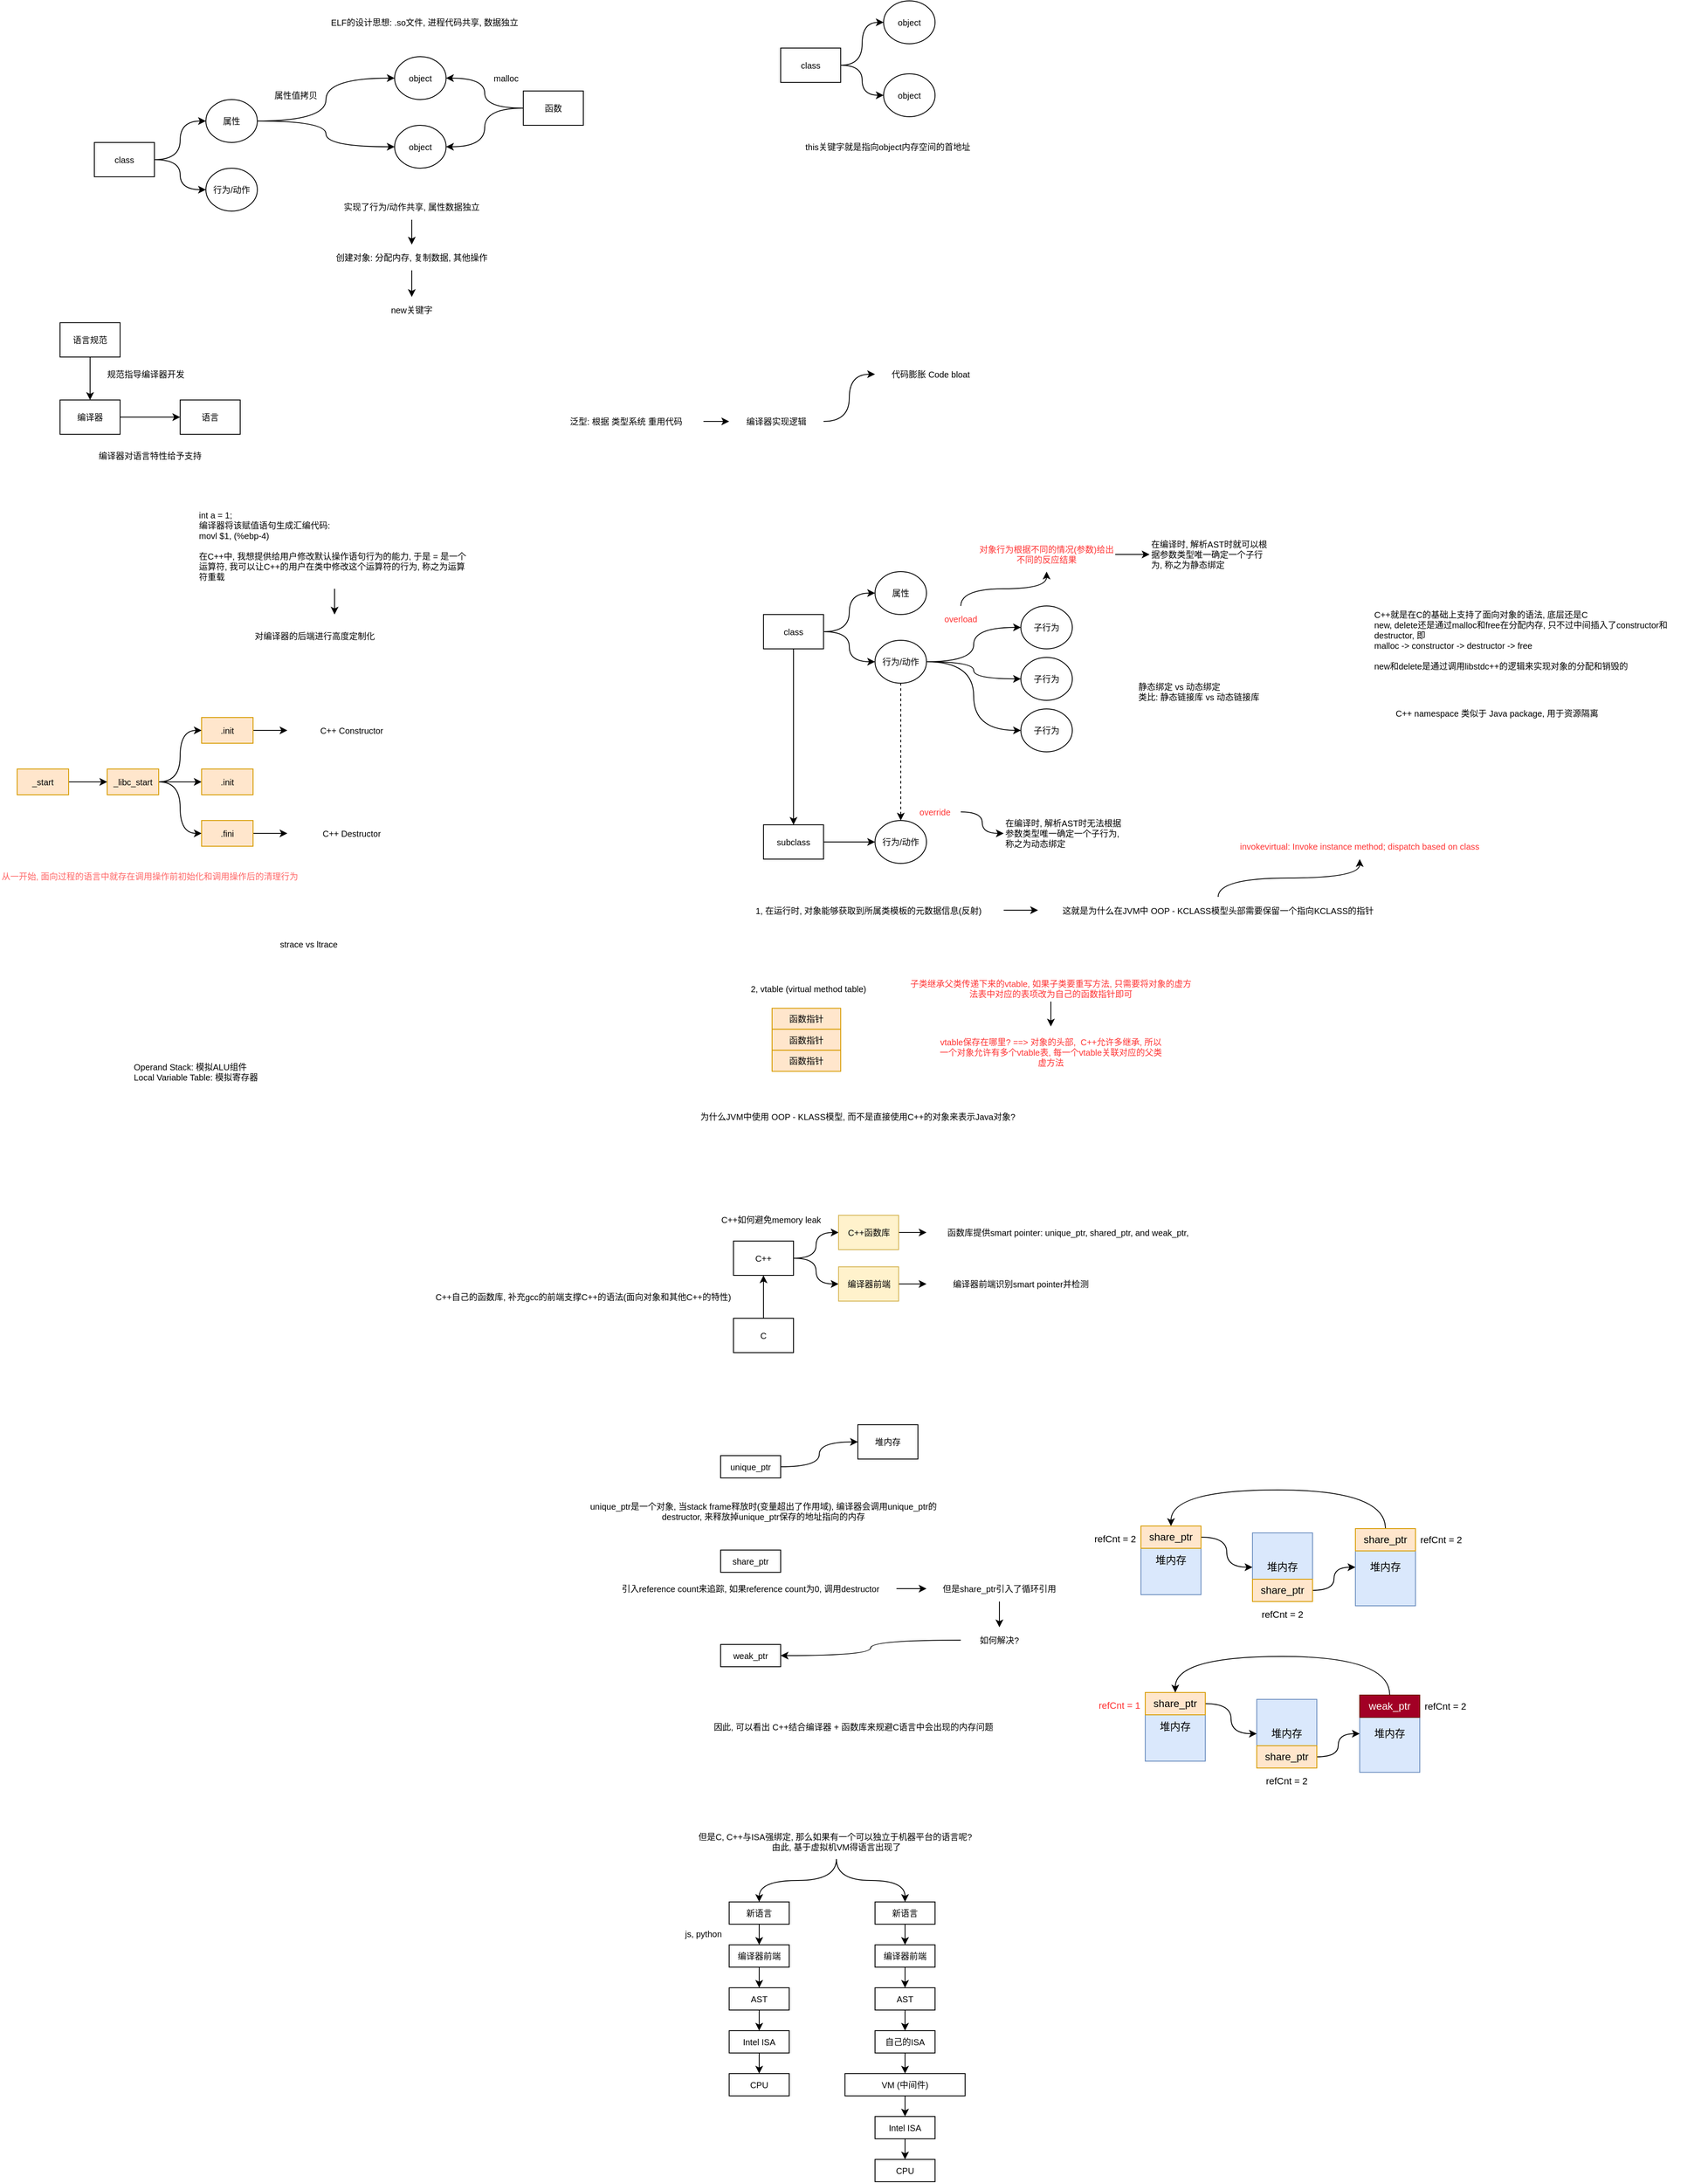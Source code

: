 <mxfile version="21.2.4" type="github">
  <diagram name="Page-1" id="NAcgiFPuU_y72zkfZwbJ">
    <mxGraphModel dx="588" dy="338" grid="1" gridSize="10" guides="1" tooltips="1" connect="1" arrows="1" fold="1" page="1" pageScale="1" pageWidth="827" pageHeight="1169" math="0" shadow="0">
      <root>
        <mxCell id="0" />
        <mxCell id="1" parent="0" />
        <mxCell id="AaBTW7L8jWlvHFCmX_wq-66" value="堆内存" style="rounded=0;whiteSpace=wrap;html=1;fillColor=#dae8fc;strokeColor=#6c8ebf;" parent="1" vertex="1">
          <mxGeometry x="1340" y="1832" width="70" height="80" as="geometry" />
        </mxCell>
        <mxCell id="ZuVuZugnc80HLuIrkQNn-12" style="edgeStyle=orthogonalEdgeStyle;rounded=0;orthogonalLoop=1;jettySize=auto;html=1;entryX=0;entryY=0.5;entryDx=0;entryDy=0;curved=1;fontSize=10;" parent="1" source="ZuVuZugnc80HLuIrkQNn-2" target="ZuVuZugnc80HLuIrkQNn-8" edge="1">
          <mxGeometry relative="1" as="geometry" />
        </mxCell>
        <mxCell id="ZuVuZugnc80HLuIrkQNn-24" style="edgeStyle=orthogonalEdgeStyle;rounded=0;orthogonalLoop=1;jettySize=auto;html=1;entryX=0;entryY=0.5;entryDx=0;entryDy=0;curved=1;fontSize=10;" parent="1" source="ZuVuZugnc80HLuIrkQNn-2" target="ZuVuZugnc80HLuIrkQNn-7" edge="1">
          <mxGeometry relative="1" as="geometry" />
        </mxCell>
        <mxCell id="ZuVuZugnc80HLuIrkQNn-2" value="属性" style="ellipse;whiteSpace=wrap;html=1;fontSize=10;" parent="1" vertex="1">
          <mxGeometry x="250" y="170" width="60" height="50" as="geometry" />
        </mxCell>
        <mxCell id="ZuVuZugnc80HLuIrkQNn-3" value="行为/动作" style="ellipse;whiteSpace=wrap;html=1;fontSize=10;" parent="1" vertex="1">
          <mxGeometry x="250" y="250" width="60" height="50" as="geometry" />
        </mxCell>
        <mxCell id="ZuVuZugnc80HLuIrkQNn-5" style="edgeStyle=orthogonalEdgeStyle;rounded=0;orthogonalLoop=1;jettySize=auto;html=1;curved=1;fontSize=10;" parent="1" source="ZuVuZugnc80HLuIrkQNn-4" target="ZuVuZugnc80HLuIrkQNn-2" edge="1">
          <mxGeometry relative="1" as="geometry" />
        </mxCell>
        <mxCell id="ZuVuZugnc80HLuIrkQNn-6" style="edgeStyle=orthogonalEdgeStyle;rounded=0;orthogonalLoop=1;jettySize=auto;html=1;entryX=0;entryY=0.5;entryDx=0;entryDy=0;curved=1;fontSize=10;" parent="1" source="ZuVuZugnc80HLuIrkQNn-4" target="ZuVuZugnc80HLuIrkQNn-3" edge="1">
          <mxGeometry relative="1" as="geometry" />
        </mxCell>
        <mxCell id="ZuVuZugnc80HLuIrkQNn-4" value="class" style="rounded=0;whiteSpace=wrap;html=1;fontSize=10;" parent="1" vertex="1">
          <mxGeometry x="120" y="220" width="70" height="40" as="geometry" />
        </mxCell>
        <mxCell id="ZuVuZugnc80HLuIrkQNn-7" value="object" style="ellipse;whiteSpace=wrap;html=1;fontSize=10;" parent="1" vertex="1">
          <mxGeometry x="470" y="120" width="60" height="50" as="geometry" />
        </mxCell>
        <mxCell id="ZuVuZugnc80HLuIrkQNn-8" value="object" style="ellipse;whiteSpace=wrap;html=1;fontSize=10;" parent="1" vertex="1">
          <mxGeometry x="470" y="200" width="60" height="50" as="geometry" />
        </mxCell>
        <mxCell id="ZuVuZugnc80HLuIrkQNn-18" value="" style="edgeStyle=orthogonalEdgeStyle;rounded=0;orthogonalLoop=1;jettySize=auto;html=1;curved=1;fontSize=10;" parent="1" source="ZuVuZugnc80HLuIrkQNn-15" target="ZuVuZugnc80HLuIrkQNn-7" edge="1">
          <mxGeometry relative="1" as="geometry" />
        </mxCell>
        <mxCell id="ZuVuZugnc80HLuIrkQNn-19" style="edgeStyle=orthogonalEdgeStyle;rounded=0;orthogonalLoop=1;jettySize=auto;html=1;entryX=1;entryY=0.5;entryDx=0;entryDy=0;curved=1;fontSize=10;" parent="1" source="ZuVuZugnc80HLuIrkQNn-15" target="ZuVuZugnc80HLuIrkQNn-8" edge="1">
          <mxGeometry relative="1" as="geometry" />
        </mxCell>
        <mxCell id="ZuVuZugnc80HLuIrkQNn-15" value="函数" style="rounded=0;whiteSpace=wrap;html=1;fontSize=10;" parent="1" vertex="1">
          <mxGeometry x="620" y="160" width="70" height="40" as="geometry" />
        </mxCell>
        <mxCell id="ZuVuZugnc80HLuIrkQNn-17" value="malloc" style="text;html=1;strokeColor=none;fillColor=none;align=center;verticalAlign=middle;whiteSpace=wrap;rounded=0;fontSize=10;" parent="1" vertex="1">
          <mxGeometry x="570" y="130" width="60" height="30" as="geometry" />
        </mxCell>
        <mxCell id="ZuVuZugnc80HLuIrkQNn-20" value="属性值拷贝" style="text;html=1;strokeColor=none;fillColor=none;align=center;verticalAlign=middle;whiteSpace=wrap;rounded=0;fontSize=10;" parent="1" vertex="1">
          <mxGeometry x="310" y="150" width="90" height="30" as="geometry" />
        </mxCell>
        <mxCell id="ZuVuZugnc80HLuIrkQNn-27" value="" style="edgeStyle=orthogonalEdgeStyle;curved=1;rounded=0;orthogonalLoop=1;jettySize=auto;html=1;fontSize=10;" parent="1" source="ZuVuZugnc80HLuIrkQNn-25" target="ZuVuZugnc80HLuIrkQNn-26" edge="1">
          <mxGeometry relative="1" as="geometry" />
        </mxCell>
        <mxCell id="ZuVuZugnc80HLuIrkQNn-25" value="实现了行为/动作共享, 属性数据独立" style="text;html=1;strokeColor=none;fillColor=none;align=center;verticalAlign=middle;whiteSpace=wrap;rounded=0;fontSize=10;" parent="1" vertex="1">
          <mxGeometry x="380" y="280" width="220" height="30" as="geometry" />
        </mxCell>
        <mxCell id="ZuVuZugnc80HLuIrkQNn-29" value="" style="edgeStyle=orthogonalEdgeStyle;curved=1;rounded=0;orthogonalLoop=1;jettySize=auto;html=1;fontSize=10;" parent="1" source="ZuVuZugnc80HLuIrkQNn-26" target="ZuVuZugnc80HLuIrkQNn-28" edge="1">
          <mxGeometry relative="1" as="geometry" />
        </mxCell>
        <mxCell id="ZuVuZugnc80HLuIrkQNn-26" value="创建对象: 分配内存, 复制数据, 其他操作" style="text;html=1;strokeColor=none;fillColor=none;align=center;verticalAlign=middle;whiteSpace=wrap;rounded=0;fontSize=10;" parent="1" vertex="1">
          <mxGeometry x="380" y="339" width="220" height="30" as="geometry" />
        </mxCell>
        <mxCell id="ZuVuZugnc80HLuIrkQNn-28" value="new关键字" style="text;html=1;strokeColor=none;fillColor=none;align=center;verticalAlign=middle;whiteSpace=wrap;rounded=0;fontSize=10;" parent="1" vertex="1">
          <mxGeometry x="380" y="400" width="220" height="30" as="geometry" />
        </mxCell>
        <mxCell id="ZuVuZugnc80HLuIrkQNn-30" value="ELF的设计思想: .so文件, 进程代码共享, 数据独立" style="text;html=1;strokeColor=none;fillColor=none;align=center;verticalAlign=middle;whiteSpace=wrap;rounded=0;fontSize=10;" parent="1" vertex="1">
          <mxGeometry x="370" y="60" width="270" height="40" as="geometry" />
        </mxCell>
        <mxCell id="ZuVuZugnc80HLuIrkQNn-33" style="edgeStyle=orthogonalEdgeStyle;curved=1;rounded=0;orthogonalLoop=1;jettySize=auto;html=1;entryX=0;entryY=0.5;entryDx=0;entryDy=0;fontSize=10;" parent="1" source="ZuVuZugnc80HLuIrkQNn-31" target="ZuVuZugnc80HLuIrkQNn-32" edge="1">
          <mxGeometry relative="1" as="geometry" />
        </mxCell>
        <mxCell id="ZuVuZugnc80HLuIrkQNn-31" value="编译器" style="rounded=0;whiteSpace=wrap;html=1;fontSize=10;" parent="1" vertex="1">
          <mxGeometry x="80" y="520" width="70" height="40" as="geometry" />
        </mxCell>
        <mxCell id="ZuVuZugnc80HLuIrkQNn-32" value="语言" style="rounded=0;whiteSpace=wrap;html=1;fontSize=10;" parent="1" vertex="1">
          <mxGeometry x="220" y="520" width="70" height="40" as="geometry" />
        </mxCell>
        <mxCell id="ZuVuZugnc80HLuIrkQNn-34" value="规范指导编译器开发" style="text;html=1;strokeColor=none;fillColor=none;align=center;verticalAlign=middle;whiteSpace=wrap;rounded=0;fontSize=10;" parent="1" vertex="1">
          <mxGeometry x="110" y="470" width="140" height="40" as="geometry" />
        </mxCell>
        <mxCell id="ZuVuZugnc80HLuIrkQNn-39" style="edgeStyle=orthogonalEdgeStyle;curved=1;rounded=0;orthogonalLoop=1;jettySize=auto;html=1;entryX=0.5;entryY=0;entryDx=0;entryDy=0;fontSize=10;" parent="1" source="ZuVuZugnc80HLuIrkQNn-35" target="ZuVuZugnc80HLuIrkQNn-31" edge="1">
          <mxGeometry relative="1" as="geometry" />
        </mxCell>
        <mxCell id="ZuVuZugnc80HLuIrkQNn-35" value="语言规范" style="rounded=0;whiteSpace=wrap;html=1;fontSize=10;" parent="1" vertex="1">
          <mxGeometry x="80" y="430" width="70" height="40" as="geometry" />
        </mxCell>
        <mxCell id="ZuVuZugnc80HLuIrkQNn-41" value="编译器对语言特性给予支持" style="text;html=1;strokeColor=none;fillColor=none;align=center;verticalAlign=middle;whiteSpace=wrap;rounded=0;fontSize=10;" parent="1" vertex="1">
          <mxGeometry x="110" y="565" width="150" height="40" as="geometry" />
        </mxCell>
        <mxCell id="0XPSr2HVNZB46iI9HG13-8" value="" style="edgeStyle=orthogonalEdgeStyle;rounded=0;orthogonalLoop=1;jettySize=auto;html=1;fontSize=10;" parent="1" source="bRJoNwYBJULNIH3R_m5Y-1" target="0XPSr2HVNZB46iI9HG13-6" edge="1">
          <mxGeometry relative="1" as="geometry" />
        </mxCell>
        <mxCell id="bRJoNwYBJULNIH3R_m5Y-1" value="泛型: 根据 类型系统 重用代码" style="text;html=1;strokeColor=none;fillColor=none;align=center;verticalAlign=middle;whiteSpace=wrap;rounded=0;fontSize=10;" parent="1" vertex="1">
          <mxGeometry x="650" y="525" width="180" height="40" as="geometry" />
        </mxCell>
        <mxCell id="cLtxKZ1UayHkJXv-ha-v-3" style="edgeStyle=orthogonalEdgeStyle;rounded=0;orthogonalLoop=1;jettySize=auto;html=1;curved=1;fontSize=10;" parent="1" source="cLtxKZ1UayHkJXv-ha-v-1" target="cLtxKZ1UayHkJXv-ha-v-2" edge="1">
          <mxGeometry relative="1" as="geometry" />
        </mxCell>
        <mxCell id="cLtxKZ1UayHkJXv-ha-v-1" value="int a = 1;&lt;br style=&quot;font-size: 10px;&quot;&gt;编译器将该赋值语句生成汇编代码:&amp;nbsp;&lt;br style=&quot;font-size: 10px;&quot;&gt;movl $1, (%ebp-4)&lt;br style=&quot;font-size: 10px;&quot;&gt;&lt;br style=&quot;font-size: 10px;&quot;&gt;在C++中, 我想提供给用户修改默认操作语句行为的能力, 于是 = 是一个运算符, 我可以让C++的用户在类中修改这个运算符的行为, 称之为运算符重载" style="text;html=1;strokeColor=none;fillColor=none;align=left;verticalAlign=middle;whiteSpace=wrap;rounded=0;fontSize=10;" parent="1" vertex="1">
          <mxGeometry x="240" y="640" width="320" height="100" as="geometry" />
        </mxCell>
        <mxCell id="cLtxKZ1UayHkJXv-ha-v-2" value="对编译器的后端进行高度定制化" style="text;html=1;strokeColor=none;fillColor=none;align=left;verticalAlign=middle;whiteSpace=wrap;rounded=0;fontSize=10;" parent="1" vertex="1">
          <mxGeometry x="305" y="770" width="190" height="50" as="geometry" />
        </mxCell>
        <mxCell id="cLtxKZ1UayHkJXv-ha-v-7" style="edgeStyle=orthogonalEdgeStyle;rounded=0;orthogonalLoop=1;jettySize=auto;html=1;entryX=0;entryY=0.5;entryDx=0;entryDy=0;curved=1;fontSize=10;" parent="1" source="cLtxKZ1UayHkJXv-ha-v-4" target="cLtxKZ1UayHkJXv-ha-v-5" edge="1">
          <mxGeometry relative="1" as="geometry" />
        </mxCell>
        <mxCell id="cLtxKZ1UayHkJXv-ha-v-8" style="edgeStyle=orthogonalEdgeStyle;rounded=0;orthogonalLoop=1;jettySize=auto;html=1;entryX=0;entryY=0.5;entryDx=0;entryDy=0;curved=1;fontSize=10;" parent="1" source="cLtxKZ1UayHkJXv-ha-v-4" target="cLtxKZ1UayHkJXv-ha-v-6" edge="1">
          <mxGeometry relative="1" as="geometry" />
        </mxCell>
        <mxCell id="cLtxKZ1UayHkJXv-ha-v-4" value="class" style="rounded=0;whiteSpace=wrap;html=1;fontSize=10;" parent="1" vertex="1">
          <mxGeometry x="920" y="110" width="70" height="40" as="geometry" />
        </mxCell>
        <mxCell id="cLtxKZ1UayHkJXv-ha-v-5" value="object" style="ellipse;whiteSpace=wrap;html=1;fontSize=10;" parent="1" vertex="1">
          <mxGeometry x="1040" y="55" width="60" height="50" as="geometry" />
        </mxCell>
        <mxCell id="cLtxKZ1UayHkJXv-ha-v-6" value="object" style="ellipse;whiteSpace=wrap;html=1;fontSize=10;" parent="1" vertex="1">
          <mxGeometry x="1040" y="140" width="60" height="50" as="geometry" />
        </mxCell>
        <mxCell id="cLtxKZ1UayHkJXv-ha-v-10" value="this关键字就是指向object内存空间的首地址" style="text;html=1;strokeColor=none;fillColor=none;align=center;verticalAlign=middle;whiteSpace=wrap;rounded=0;fontSize=10;" parent="1" vertex="1">
          <mxGeometry x="920" y="210" width="250" height="30" as="geometry" />
        </mxCell>
        <mxCell id="cLtxKZ1UayHkJXv-ha-v-17" value="" style="edgeStyle=orthogonalEdgeStyle;rounded=0;orthogonalLoop=1;jettySize=auto;html=1;fontSize=10;" parent="1" source="cLtxKZ1UayHkJXv-ha-v-11" target="cLtxKZ1UayHkJXv-ha-v-12" edge="1">
          <mxGeometry relative="1" as="geometry" />
        </mxCell>
        <mxCell id="cLtxKZ1UayHkJXv-ha-v-11" value="_start" style="rounded=0;whiteSpace=wrap;html=1;fillColor=#ffe6cc;strokeColor=#d79b00;fontSize=10;" parent="1" vertex="1">
          <mxGeometry x="30" y="950" width="60" height="30" as="geometry" />
        </mxCell>
        <mxCell id="cLtxKZ1UayHkJXv-ha-v-18" style="edgeStyle=orthogonalEdgeStyle;rounded=0;orthogonalLoop=1;jettySize=auto;html=1;entryX=0;entryY=0.5;entryDx=0;entryDy=0;curved=1;fontSize=10;" parent="1" source="cLtxKZ1UayHkJXv-ha-v-12" target="cLtxKZ1UayHkJXv-ha-v-13" edge="1">
          <mxGeometry relative="1" as="geometry" />
        </mxCell>
        <mxCell id="cLtxKZ1UayHkJXv-ha-v-19" value="" style="edgeStyle=orthogonalEdgeStyle;rounded=0;orthogonalLoop=1;jettySize=auto;html=1;curved=1;fontSize=10;" parent="1" source="cLtxKZ1UayHkJXv-ha-v-12" target="cLtxKZ1UayHkJXv-ha-v-14" edge="1">
          <mxGeometry relative="1" as="geometry" />
        </mxCell>
        <mxCell id="cLtxKZ1UayHkJXv-ha-v-20" style="edgeStyle=orthogonalEdgeStyle;rounded=0;orthogonalLoop=1;jettySize=auto;html=1;entryX=0;entryY=0.5;entryDx=0;entryDy=0;curved=1;fontSize=10;" parent="1" source="cLtxKZ1UayHkJXv-ha-v-12" target="cLtxKZ1UayHkJXv-ha-v-16" edge="1">
          <mxGeometry relative="1" as="geometry" />
        </mxCell>
        <mxCell id="cLtxKZ1UayHkJXv-ha-v-12" value="_libc_start" style="rounded=0;whiteSpace=wrap;html=1;fillColor=#ffe6cc;strokeColor=#d79b00;fontSize=10;" parent="1" vertex="1">
          <mxGeometry x="135" y="950" width="60" height="30" as="geometry" />
        </mxCell>
        <mxCell id="cLtxKZ1UayHkJXv-ha-v-25" value="" style="edgeStyle=orthogonalEdgeStyle;rounded=0;orthogonalLoop=1;jettySize=auto;html=1;fontSize=10;" parent="1" source="cLtxKZ1UayHkJXv-ha-v-13" target="cLtxKZ1UayHkJXv-ha-v-23" edge="1">
          <mxGeometry relative="1" as="geometry" />
        </mxCell>
        <mxCell id="cLtxKZ1UayHkJXv-ha-v-13" value=".init" style="rounded=0;whiteSpace=wrap;html=1;fillColor=#ffe6cc;strokeColor=#d79b00;fontSize=10;" parent="1" vertex="1">
          <mxGeometry x="245" y="890" width="60" height="30" as="geometry" />
        </mxCell>
        <mxCell id="cLtxKZ1UayHkJXv-ha-v-14" value=".init" style="rounded=0;whiteSpace=wrap;html=1;fillColor=#ffe6cc;strokeColor=#d79b00;fontSize=10;" parent="1" vertex="1">
          <mxGeometry x="245" y="950" width="60" height="30" as="geometry" />
        </mxCell>
        <mxCell id="cLtxKZ1UayHkJXv-ha-v-26" value="" style="edgeStyle=orthogonalEdgeStyle;rounded=0;orthogonalLoop=1;jettySize=auto;html=1;fontSize=10;" parent="1" source="cLtxKZ1UayHkJXv-ha-v-16" target="cLtxKZ1UayHkJXv-ha-v-24" edge="1">
          <mxGeometry relative="1" as="geometry" />
        </mxCell>
        <mxCell id="cLtxKZ1UayHkJXv-ha-v-16" value=".fini" style="rounded=0;whiteSpace=wrap;html=1;fillColor=#ffe6cc;strokeColor=#d79b00;fontSize=10;" parent="1" vertex="1">
          <mxGeometry x="245" y="1010" width="60" height="30" as="geometry" />
        </mxCell>
        <mxCell id="cLtxKZ1UayHkJXv-ha-v-21" value="从一开始, 面向过程的语言中就存在调用操作前初始化和调用操作后的清理行为" style="text;html=1;strokeColor=none;fillColor=none;align=left;verticalAlign=middle;whiteSpace=wrap;rounded=0;fontColor=#FF6666;fontSize=10;" parent="1" vertex="1">
          <mxGeometry x="10" y="1060" width="430" height="30" as="geometry" />
        </mxCell>
        <mxCell id="cLtxKZ1UayHkJXv-ha-v-23" value="C++ Constructor" style="text;html=1;strokeColor=none;fillColor=none;align=center;verticalAlign=middle;whiteSpace=wrap;rounded=0;fontSize=10;" parent="1" vertex="1">
          <mxGeometry x="345" y="895" width="150" height="20" as="geometry" />
        </mxCell>
        <mxCell id="cLtxKZ1UayHkJXv-ha-v-24" value="C++ Destructor" style="text;html=1;strokeColor=none;fillColor=none;align=center;verticalAlign=middle;whiteSpace=wrap;rounded=0;fontSize=10;" parent="1" vertex="1">
          <mxGeometry x="345" y="1015" width="150" height="20" as="geometry" />
        </mxCell>
        <mxCell id="NHox-umJJgJSBm9QQrZl-1" value="代码膨胀 Code bloat" style="text;html=1;strokeColor=none;fillColor=none;align=center;verticalAlign=middle;whiteSpace=wrap;rounded=0;fontSize=10;" parent="1" vertex="1">
          <mxGeometry x="1030" y="475" width="130" height="30" as="geometry" />
        </mxCell>
        <mxCell id="0XPSr2HVNZB46iI9HG13-1" value="属性" style="ellipse;whiteSpace=wrap;html=1;fontSize=10;" parent="1" vertex="1">
          <mxGeometry x="1030" y="720" width="60" height="50" as="geometry" />
        </mxCell>
        <mxCell id="0XPSr2HVNZB46iI9HG13-14" style="edgeStyle=orthogonalEdgeStyle;orthogonalLoop=1;jettySize=auto;html=1;entryX=0;entryY=0.5;entryDx=0;entryDy=0;curved=1;shadow=0;fontSize=10;" parent="1" source="0XPSr2HVNZB46iI9HG13-2" target="0XPSr2HVNZB46iI9HG13-9" edge="1">
          <mxGeometry relative="1" as="geometry" />
        </mxCell>
        <mxCell id="0XPSr2HVNZB46iI9HG13-15" style="edgeStyle=orthogonalEdgeStyle;shape=connector;curved=1;rounded=1;orthogonalLoop=1;jettySize=auto;html=1;labelBackgroundColor=default;strokeColor=default;fontFamily=Helvetica;fontSize=10;fontColor=default;endArrow=classic;" parent="1" source="0XPSr2HVNZB46iI9HG13-2" target="0XPSr2HVNZB46iI9HG13-10" edge="1">
          <mxGeometry relative="1" as="geometry" />
        </mxCell>
        <mxCell id="0XPSr2HVNZB46iI9HG13-16" style="edgeStyle=orthogonalEdgeStyle;shape=connector;curved=1;rounded=1;orthogonalLoop=1;jettySize=auto;html=1;entryX=0;entryY=0.5;entryDx=0;entryDy=0;labelBackgroundColor=default;strokeColor=default;fontFamily=Helvetica;fontSize=10;fontColor=default;endArrow=classic;" parent="1" source="0XPSr2HVNZB46iI9HG13-2" target="0XPSr2HVNZB46iI9HG13-11" edge="1">
          <mxGeometry relative="1" as="geometry" />
        </mxCell>
        <mxCell id="0XPSr2HVNZB46iI9HG13-26" style="edgeStyle=orthogonalEdgeStyle;shape=connector;curved=1;rounded=1;orthogonalLoop=1;jettySize=auto;html=1;entryX=0.5;entryY=0;entryDx=0;entryDy=0;labelBackgroundColor=default;strokeColor=default;fontFamily=Helvetica;fontSize=10;fontColor=default;endArrow=classic;dashed=1;" parent="1" source="0XPSr2HVNZB46iI9HG13-2" target="0XPSr2HVNZB46iI9HG13-22" edge="1">
          <mxGeometry relative="1" as="geometry" />
        </mxCell>
        <mxCell id="0XPSr2HVNZB46iI9HG13-2" value="行为/动作" style="ellipse;whiteSpace=wrap;html=1;fontSize=10;" parent="1" vertex="1">
          <mxGeometry x="1030" y="800" width="60" height="50" as="geometry" />
        </mxCell>
        <mxCell id="0XPSr2HVNZB46iI9HG13-4" style="edgeStyle=orthogonalEdgeStyle;rounded=0;orthogonalLoop=1;jettySize=auto;html=1;entryX=0;entryY=0.5;entryDx=0;entryDy=0;curved=1;fontSize=10;" parent="1" source="0XPSr2HVNZB46iI9HG13-5" target="0XPSr2HVNZB46iI9HG13-2" edge="1">
          <mxGeometry relative="1" as="geometry" />
        </mxCell>
        <mxCell id="0XPSr2HVNZB46iI9HG13-12" style="edgeStyle=orthogonalEdgeStyle;rounded=0;orthogonalLoop=1;jettySize=auto;html=1;entryX=0;entryY=0.5;entryDx=0;entryDy=0;curved=1;fontSize=10;" parent="1" source="0XPSr2HVNZB46iI9HG13-5" target="0XPSr2HVNZB46iI9HG13-1" edge="1">
          <mxGeometry relative="1" as="geometry" />
        </mxCell>
        <mxCell id="0XPSr2HVNZB46iI9HG13-25" style="edgeStyle=orthogonalEdgeStyle;shape=connector;curved=1;rounded=1;orthogonalLoop=1;jettySize=auto;html=1;labelBackgroundColor=default;strokeColor=default;fontFamily=Helvetica;fontSize=10;fontColor=default;endArrow=classic;" parent="1" source="0XPSr2HVNZB46iI9HG13-5" target="0XPSr2HVNZB46iI9HG13-24" edge="1">
          <mxGeometry relative="1" as="geometry" />
        </mxCell>
        <mxCell id="0XPSr2HVNZB46iI9HG13-5" value="class" style="rounded=0;whiteSpace=wrap;html=1;fontSize=10;" parent="1" vertex="1">
          <mxGeometry x="900" y="770" width="70" height="40" as="geometry" />
        </mxCell>
        <mxCell id="0XPSr2HVNZB46iI9HG13-7" style="edgeStyle=orthogonalEdgeStyle;rounded=0;orthogonalLoop=1;jettySize=auto;html=1;entryX=0;entryY=0.5;entryDx=0;entryDy=0;curved=1;fontSize=10;" parent="1" source="0XPSr2HVNZB46iI9HG13-6" target="NHox-umJJgJSBm9QQrZl-1" edge="1">
          <mxGeometry relative="1" as="geometry" />
        </mxCell>
        <mxCell id="0XPSr2HVNZB46iI9HG13-6" value="编译器实现逻辑" style="text;html=1;strokeColor=none;fillColor=none;align=center;verticalAlign=middle;whiteSpace=wrap;rounded=0;fontSize=10;" parent="1" vertex="1">
          <mxGeometry x="860" y="525" width="110" height="40" as="geometry" />
        </mxCell>
        <mxCell id="0XPSr2HVNZB46iI9HG13-9" value="子行为" style="ellipse;whiteSpace=wrap;html=1;fontSize=10;" parent="1" vertex="1">
          <mxGeometry x="1200" y="760" width="60" height="50" as="geometry" />
        </mxCell>
        <mxCell id="0XPSr2HVNZB46iI9HG13-10" value="子行为" style="ellipse;whiteSpace=wrap;html=1;fontSize=10;" parent="1" vertex="1">
          <mxGeometry x="1200" y="820" width="60" height="50" as="geometry" />
        </mxCell>
        <mxCell id="0XPSr2HVNZB46iI9HG13-11" value="子行为" style="ellipse;whiteSpace=wrap;html=1;fontSize=10;" parent="1" vertex="1">
          <mxGeometry x="1200" y="880" width="60" height="50" as="geometry" />
        </mxCell>
        <mxCell id="0XPSr2HVNZB46iI9HG13-19" style="edgeStyle=orthogonalEdgeStyle;shape=connector;curved=1;rounded=1;orthogonalLoop=1;jettySize=auto;html=1;labelBackgroundColor=default;strokeColor=default;fontFamily=Helvetica;fontSize=10;fontColor=#FF3333;endArrow=classic;" parent="1" source="0XPSr2HVNZB46iI9HG13-17" target="0XPSr2HVNZB46iI9HG13-18" edge="1">
          <mxGeometry relative="1" as="geometry" />
        </mxCell>
        <mxCell id="0XPSr2HVNZB46iI9HG13-17" value="overload" style="text;html=1;strokeColor=none;fillColor=none;align=center;verticalAlign=middle;whiteSpace=wrap;rounded=0;fontSize=10;fontFamily=Helvetica;fontColor=#FF3333;" parent="1" vertex="1">
          <mxGeometry x="1100" y="760" width="60" height="30" as="geometry" />
        </mxCell>
        <mxCell id="0XPSr2HVNZB46iI9HG13-30" style="edgeStyle=orthogonalEdgeStyle;shape=connector;curved=1;rounded=1;orthogonalLoop=1;jettySize=auto;html=1;labelBackgroundColor=default;strokeColor=default;fontFamily=Helvetica;fontSize=10;fontColor=default;endArrow=classic;" parent="1" source="0XPSr2HVNZB46iI9HG13-18" target="0XPSr2HVNZB46iI9HG13-20" edge="1">
          <mxGeometry relative="1" as="geometry" />
        </mxCell>
        <mxCell id="0XPSr2HVNZB46iI9HG13-18" value="对象行为根据不同的情况(参数)给出不同的反应结果" style="text;html=1;strokeColor=none;fillColor=none;align=center;verticalAlign=middle;whiteSpace=wrap;rounded=0;fontSize=10;fontFamily=Helvetica;fontColor=#FF3333;" parent="1" vertex="1">
          <mxGeometry x="1150" y="680" width="160" height="40" as="geometry" />
        </mxCell>
        <mxCell id="0XPSr2HVNZB46iI9HG13-20" value="在编译时, 解析AST时就可以根据参数类型唯一确定一个子行为, 称之为静态绑定" style="text;html=1;strokeColor=none;fillColor=none;align=left;verticalAlign=middle;whiteSpace=wrap;rounded=0;fontSize=10;fontFamily=Helvetica;fontColor=#000000;" parent="1" vertex="1">
          <mxGeometry x="1350" y="670" width="140" height="60" as="geometry" />
        </mxCell>
        <mxCell id="0XPSr2HVNZB46iI9HG13-21" value="在编译时, 解析AST时无法根据参数类型唯一确定一个子行为, 称之为动态绑定" style="text;html=1;strokeColor=none;fillColor=none;align=left;verticalAlign=middle;whiteSpace=wrap;rounded=0;fontSize=10;fontFamily=Helvetica;fontColor=#000000;" parent="1" vertex="1">
          <mxGeometry x="1180" y="995" width="140" height="60" as="geometry" />
        </mxCell>
        <mxCell id="0XPSr2HVNZB46iI9HG13-22" value="行为/动作" style="ellipse;whiteSpace=wrap;html=1;fontSize=10;" parent="1" vertex="1">
          <mxGeometry x="1030" y="1010" width="60" height="50" as="geometry" />
        </mxCell>
        <mxCell id="0XPSr2HVNZB46iI9HG13-23" style="edgeStyle=orthogonalEdgeStyle;rounded=0;orthogonalLoop=1;jettySize=auto;html=1;entryX=0;entryY=0.5;entryDx=0;entryDy=0;curved=1;fontSize=10;" parent="1" source="0XPSr2HVNZB46iI9HG13-24" target="0XPSr2HVNZB46iI9HG13-22" edge="1">
          <mxGeometry relative="1" as="geometry" />
        </mxCell>
        <mxCell id="0XPSr2HVNZB46iI9HG13-24" value="subclass" style="rounded=0;whiteSpace=wrap;html=1;fontSize=10;" parent="1" vertex="1">
          <mxGeometry x="900" y="1015" width="70" height="40" as="geometry" />
        </mxCell>
        <mxCell id="0XPSr2HVNZB46iI9HG13-29" style="edgeStyle=orthogonalEdgeStyle;shape=connector;curved=1;rounded=1;orthogonalLoop=1;jettySize=auto;html=1;entryX=0;entryY=0.5;entryDx=0;entryDy=0;labelBackgroundColor=default;strokeColor=default;fontFamily=Helvetica;fontSize=10;fontColor=default;endArrow=classic;" parent="1" source="0XPSr2HVNZB46iI9HG13-27" target="0XPSr2HVNZB46iI9HG13-21" edge="1">
          <mxGeometry relative="1" as="geometry" />
        </mxCell>
        <mxCell id="0XPSr2HVNZB46iI9HG13-27" value="override" style="text;html=1;strokeColor=none;fillColor=none;align=center;verticalAlign=middle;whiteSpace=wrap;rounded=0;fontSize=10;fontFamily=Helvetica;fontColor=#FF3333;" parent="1" vertex="1">
          <mxGeometry x="1070" y="985" width="60" height="30" as="geometry" />
        </mxCell>
        <mxCell id="0XPSr2HVNZB46iI9HG13-31" value="静态绑定 vs 动态绑定&lt;br style=&quot;font-size: 10px;&quot;&gt;类比: 静态链接库 vs 动态链接库" style="text;html=1;strokeColor=none;fillColor=none;align=left;verticalAlign=middle;whiteSpace=wrap;rounded=0;fontSize=10;fontFamily=Helvetica;fontColor=default;" parent="1" vertex="1">
          <mxGeometry x="1335" y="840" width="170" height="40" as="geometry" />
        </mxCell>
        <mxCell id="W7PkFNSz-1NAA-pKh_Ly-2" value="" style="edgeStyle=orthogonalEdgeStyle;rounded=0;orthogonalLoop=1;jettySize=auto;html=1;curved=1;fontSize=10;" parent="1" source="0XPSr2HVNZB46iI9HG13-32" target="W7PkFNSz-1NAA-pKh_Ly-1" edge="1">
          <mxGeometry relative="1" as="geometry" />
        </mxCell>
        <mxCell id="0XPSr2HVNZB46iI9HG13-32" value="1, 在运行时, 对象能够获取到所属类模板的元数据信息(反射)" style="text;html=1;strokeColor=none;fillColor=none;align=center;verticalAlign=middle;whiteSpace=wrap;rounded=0;fontSize=10;fontFamily=Helvetica;fontColor=default;" parent="1" vertex="1">
          <mxGeometry x="865" y="1099" width="315" height="31" as="geometry" />
        </mxCell>
        <mxCell id="AaBTW7L8jWlvHFCmX_wq-3" style="edgeStyle=orthogonalEdgeStyle;rounded=0;orthogonalLoop=1;jettySize=auto;html=1;entryX=0.5;entryY=1;entryDx=0;entryDy=0;curved=1;fontSize=10;" parent="1" source="W7PkFNSz-1NAA-pKh_Ly-1" target="W7PkFNSz-1NAA-pKh_Ly-3" edge="1">
          <mxGeometry relative="1" as="geometry" />
        </mxCell>
        <mxCell id="W7PkFNSz-1NAA-pKh_Ly-1" value="这就是为什么在JVM中 OOP - KCLASS模型头部需要保留一个指向KCLASS的指针&lt;br style=&quot;font-size: 10px;&quot;&gt;" style="text;html=1;strokeColor=none;fillColor=none;align=center;verticalAlign=middle;whiteSpace=wrap;rounded=0;fontSize=10;fontFamily=Helvetica;fontColor=default;" parent="1" vertex="1">
          <mxGeometry x="1220" y="1099" width="420" height="31" as="geometry" />
        </mxCell>
        <mxCell id="W7PkFNSz-1NAA-pKh_Ly-3" value="invokevirtual:&amp;nbsp;Invoke instance method; dispatch based on class" style="text;html=1;strokeColor=none;fillColor=none;align=center;verticalAlign=middle;whiteSpace=wrap;rounded=0;fontSize=10;fontFamily=Helvetica;fontColor=#FF3333;" parent="1" vertex="1">
          <mxGeometry x="1430" y="1024" width="330" height="31" as="geometry" />
        </mxCell>
        <mxCell id="W7PkFNSz-1NAA-pKh_Ly-8" value="Operand Stack: 模拟ALU组件&lt;br style=&quot;font-size: 10px;&quot;&gt;Local Variable Table: 模拟寄存器" style="text;html=1;strokeColor=none;fillColor=none;align=left;verticalAlign=middle;whiteSpace=wrap;rounded=0;fontSize=10;fontFamily=Helvetica;fontColor=default;" parent="1" vertex="1">
          <mxGeometry x="164" y="1277.75" width="276" height="50" as="geometry" />
        </mxCell>
        <mxCell id="XGb5Vw4w9nXFpEbFGRRB-1" value="2, vtable (virtual method table)" style="text;html=1;strokeColor=none;fillColor=none;align=center;verticalAlign=middle;whiteSpace=wrap;rounded=0;fontSize=10;fontFamily=Helvetica;fontColor=default;" parent="1" vertex="1">
          <mxGeometry x="865" y="1190" width="175" height="31" as="geometry" />
        </mxCell>
        <mxCell id="XGb5Vw4w9nXFpEbFGRRB-2" value="strace vs ltrace" style="text;html=1;strokeColor=none;fillColor=none;align=center;verticalAlign=middle;whiteSpace=wrap;rounded=0;fontSize=10;" parent="1" vertex="1">
          <mxGeometry x="300" y="1139" width="140" height="30" as="geometry" />
        </mxCell>
        <mxCell id="XGb5Vw4w9nXFpEbFGRRB-3" value="C++就是在C的基础上支持了面向对象的语法, 底层还是C&lt;br style=&quot;font-size: 10px;&quot;&gt;new, delete还是通过malloc和free在分配内存, 只不过中间插入了constructor和destructor, 即&lt;br style=&quot;font-size: 10px;&quot;&gt;malloc -&amp;gt; constructor -&amp;gt; destructor -&amp;gt; free&lt;br style=&quot;font-size: 10px;&quot;&gt;&lt;br style=&quot;font-size: 10px;&quot;&gt;new和delete是通过调用libstdc++的逻辑来实现对象的分配和销毁的" style="text;html=1;strokeColor=none;fillColor=none;align=left;verticalAlign=middle;whiteSpace=wrap;rounded=0;fontSize=10;" parent="1" vertex="1">
          <mxGeometry x="1610" y="745" width="390" height="110" as="geometry" />
        </mxCell>
        <mxCell id="XGb5Vw4w9nXFpEbFGRRB-4" value="C++ namespace 类似于 Java package, 用于资源隔离" style="text;html=1;strokeColor=none;fillColor=none;align=left;verticalAlign=middle;whiteSpace=wrap;rounded=0;fontSize=10;" parent="1" vertex="1">
          <mxGeometry x="1635" y="865" width="310" height="40" as="geometry" />
        </mxCell>
        <mxCell id="AaBTW7L8jWlvHFCmX_wq-4" style="edgeStyle=orthogonalEdgeStyle;shape=connector;curved=1;rounded=0;orthogonalLoop=1;jettySize=auto;html=1;labelBackgroundColor=default;strokeColor=default;fontFamily=Helvetica;fontSize=10;fontColor=default;endArrow=classic;" parent="1" source="AaBTW7L8jWlvHFCmX_wq-1" target="AaBTW7L8jWlvHFCmX_wq-2" edge="1">
          <mxGeometry relative="1" as="geometry" />
        </mxCell>
        <mxCell id="AaBTW7L8jWlvHFCmX_wq-1" value="子类继承父类传递下来的vtable, 如果子类要重写方法, 只需要将对象的虚方法表中对应的表项改为自己的函数指针即可" style="text;html=1;strokeColor=none;fillColor=none;align=center;verticalAlign=middle;whiteSpace=wrap;rounded=0;fontSize=10;fontFamily=Helvetica;fontColor=#FF3333;" parent="1" vertex="1">
          <mxGeometry x="1070" y="1190" width="330" height="31" as="geometry" />
        </mxCell>
        <mxCell id="AaBTW7L8jWlvHFCmX_wq-2" value="vtable保存在哪里? ==&amp;gt; 对象的头部,&amp;nbsp; C++允许多继承, 所以一个对象允许有多个vtable表, 每一个vtable关联对应的父类虚方法" style="text;html=1;strokeColor=none;fillColor=none;align=center;verticalAlign=middle;whiteSpace=wrap;rounded=0;fontSize=10;fontFamily=Helvetica;fontColor=#FF3333;" parent="1" vertex="1">
          <mxGeometry x="1100" y="1250" width="270" height="60" as="geometry" />
        </mxCell>
        <mxCell id="AaBTW7L8jWlvHFCmX_wq-5" value="函数指针" style="rounded=0;whiteSpace=wrap;html=1;fillColor=#ffe6cc;strokeColor=#d79b00;fontSize=10;" parent="1" vertex="1">
          <mxGeometry x="910" y="1228.75" width="80" height="24.5" as="geometry" />
        </mxCell>
        <mxCell id="AaBTW7L8jWlvHFCmX_wq-6" value="函数指针" style="rounded=0;whiteSpace=wrap;html=1;fillColor=#ffe6cc;strokeColor=#d79b00;fontSize=10;" parent="1" vertex="1">
          <mxGeometry x="910" y="1253.25" width="80" height="24.5" as="geometry" />
        </mxCell>
        <mxCell id="AaBTW7L8jWlvHFCmX_wq-7" value="函数指针" style="rounded=0;whiteSpace=wrap;html=1;fillColor=#ffe6cc;strokeColor=#d79b00;fontSize=10;" parent="1" vertex="1">
          <mxGeometry x="910" y="1277.75" width="80" height="24.5" as="geometry" />
        </mxCell>
        <mxCell id="AaBTW7L8jWlvHFCmX_wq-8" value="为什么JVM中使用 OOP - KLASS模型, 而不是直接使用C++的对象来表示Java对象?" style="text;html=1;strokeColor=none;fillColor=none;align=center;verticalAlign=middle;whiteSpace=wrap;rounded=0;fontSize=10;fontFamily=Helvetica;fontColor=default;" parent="1" vertex="1">
          <mxGeometry x="800" y="1340" width="420" height="30" as="geometry" />
        </mxCell>
        <mxCell id="AaBTW7L8jWlvHFCmX_wq-13" style="edgeStyle=orthogonalEdgeStyle;shape=connector;curved=1;rounded=0;orthogonalLoop=1;jettySize=auto;html=1;entryX=0.5;entryY=1;entryDx=0;entryDy=0;labelBackgroundColor=default;strokeColor=default;fontFamily=Helvetica;fontSize=10;fontColor=default;endArrow=classic;" parent="1" source="AaBTW7L8jWlvHFCmX_wq-9" target="AaBTW7L8jWlvHFCmX_wq-11" edge="1">
          <mxGeometry relative="1" as="geometry" />
        </mxCell>
        <mxCell id="AaBTW7L8jWlvHFCmX_wq-9" value="C" style="rounded=0;whiteSpace=wrap;html=1;fontSize=10;" parent="1" vertex="1">
          <mxGeometry x="865" y="1590" width="70" height="40" as="geometry" />
        </mxCell>
        <mxCell id="AaBTW7L8jWlvHFCmX_wq-17" style="edgeStyle=orthogonalEdgeStyle;shape=connector;curved=1;rounded=0;orthogonalLoop=1;jettySize=auto;html=1;entryX=0;entryY=0.5;entryDx=0;entryDy=0;labelBackgroundColor=default;strokeColor=default;fontFamily=Helvetica;fontSize=10;fontColor=default;endArrow=classic;" parent="1" source="AaBTW7L8jWlvHFCmX_wq-11" target="AaBTW7L8jWlvHFCmX_wq-15" edge="1">
          <mxGeometry relative="1" as="geometry" />
        </mxCell>
        <mxCell id="AaBTW7L8jWlvHFCmX_wq-18" style="edgeStyle=orthogonalEdgeStyle;shape=connector;curved=1;rounded=0;orthogonalLoop=1;jettySize=auto;html=1;labelBackgroundColor=default;strokeColor=default;fontFamily=Helvetica;fontSize=10;fontColor=default;endArrow=classic;" parent="1" source="AaBTW7L8jWlvHFCmX_wq-11" target="AaBTW7L8jWlvHFCmX_wq-16" edge="1">
          <mxGeometry relative="1" as="geometry" />
        </mxCell>
        <mxCell id="AaBTW7L8jWlvHFCmX_wq-11" value="C++" style="rounded=0;whiteSpace=wrap;html=1;fontSize=10;" parent="1" vertex="1">
          <mxGeometry x="865" y="1500" width="70" height="40" as="geometry" />
        </mxCell>
        <mxCell id="AaBTW7L8jWlvHFCmX_wq-12" value="C++自己的函数库, 补充gcc的前端支撑C++的语法(面向对象和其他C++的特性)" style="text;html=1;strokeColor=none;fillColor=none;align=center;verticalAlign=middle;whiteSpace=wrap;rounded=0;fontSize=10;fontFamily=Helvetica;fontColor=default;" parent="1" vertex="1">
          <mxGeometry x="495" y="1550" width="390" height="30" as="geometry" />
        </mxCell>
        <mxCell id="AaBTW7L8jWlvHFCmX_wq-21" value="" style="edgeStyle=orthogonalEdgeStyle;shape=connector;curved=1;rounded=0;orthogonalLoop=1;jettySize=auto;html=1;labelBackgroundColor=default;strokeColor=default;fontFamily=Helvetica;fontSize=10;fontColor=default;endArrow=classic;" parent="1" source="AaBTW7L8jWlvHFCmX_wq-15" target="AaBTW7L8jWlvHFCmX_wq-20" edge="1">
          <mxGeometry relative="1" as="geometry" />
        </mxCell>
        <mxCell id="AaBTW7L8jWlvHFCmX_wq-15" value="C++函数库" style="rounded=0;whiteSpace=wrap;html=1;fillColor=#fff2cc;strokeColor=#d6b656;fontSize=10;" parent="1" vertex="1">
          <mxGeometry x="987.5" y="1470" width="70" height="40" as="geometry" />
        </mxCell>
        <mxCell id="AaBTW7L8jWlvHFCmX_wq-23" value="" style="edgeStyle=orthogonalEdgeStyle;shape=connector;curved=1;rounded=0;orthogonalLoop=1;jettySize=auto;html=1;labelBackgroundColor=default;strokeColor=default;fontFamily=Helvetica;fontSize=10;fontColor=default;endArrow=classic;" parent="1" source="AaBTW7L8jWlvHFCmX_wq-16" target="AaBTW7L8jWlvHFCmX_wq-22" edge="1">
          <mxGeometry relative="1" as="geometry" />
        </mxCell>
        <mxCell id="AaBTW7L8jWlvHFCmX_wq-16" value="编译器前端" style="rounded=0;whiteSpace=wrap;html=1;fillColor=#fff2cc;strokeColor=#d6b656;fontSize=10;" parent="1" vertex="1">
          <mxGeometry x="987.5" y="1530" width="70" height="40" as="geometry" />
        </mxCell>
        <mxCell id="AaBTW7L8jWlvHFCmX_wq-19" value="C++如何避免memory leak" style="text;html=1;strokeColor=none;fillColor=none;align=center;verticalAlign=middle;whiteSpace=wrap;rounded=0;fontSize=10;fontFamily=Helvetica;fontColor=default;" parent="1" vertex="1">
          <mxGeometry x="840" y="1460" width="137.5" height="30" as="geometry" />
        </mxCell>
        <mxCell id="AaBTW7L8jWlvHFCmX_wq-20" value="函数库提供smart pointer:&amp;nbsp;unique_ptr, shared_ptr, and weak_ptr," style="text;html=1;strokeColor=none;fillColor=none;align=center;verticalAlign=middle;whiteSpace=wrap;rounded=0;fontSize=10;fontFamily=Helvetica;fontColor=default;" parent="1" vertex="1">
          <mxGeometry x="1090" y="1475" width="330" height="30" as="geometry" />
        </mxCell>
        <mxCell id="AaBTW7L8jWlvHFCmX_wq-22" value="编译器前端识别smart pointer并检测" style="text;html=1;strokeColor=none;fillColor=none;align=center;verticalAlign=middle;whiteSpace=wrap;rounded=0;fontSize=10;fontFamily=Helvetica;fontColor=default;" parent="1" vertex="1">
          <mxGeometry x="1090" y="1535" width="220" height="30" as="geometry" />
        </mxCell>
        <mxCell id="AaBTW7L8jWlvHFCmX_wq-26" style="edgeStyle=orthogonalEdgeStyle;shape=connector;curved=1;rounded=0;orthogonalLoop=1;jettySize=auto;html=1;entryX=0;entryY=0.5;entryDx=0;entryDy=0;labelBackgroundColor=default;strokeColor=default;fontFamily=Helvetica;fontSize=10;fontColor=default;endArrow=classic;" parent="1" source="AaBTW7L8jWlvHFCmX_wq-24" target="AaBTW7L8jWlvHFCmX_wq-25" edge="1">
          <mxGeometry relative="1" as="geometry" />
        </mxCell>
        <mxCell id="AaBTW7L8jWlvHFCmX_wq-24" value="unique_ptr" style="rounded=0;whiteSpace=wrap;html=1;fontSize=10;" parent="1" vertex="1">
          <mxGeometry x="850" y="1750" width="70" height="26" as="geometry" />
        </mxCell>
        <mxCell id="AaBTW7L8jWlvHFCmX_wq-25" value="堆内存" style="rounded=0;whiteSpace=wrap;html=1;fontSize=10;" parent="1" vertex="1">
          <mxGeometry x="1010" y="1714" width="70" height="40" as="geometry" />
        </mxCell>
        <mxCell id="AaBTW7L8jWlvHFCmX_wq-27" value="unique_ptr是一个对象, 当stack frame释放时(变量超出了作用域), 编译器会调用unique_ptr的destructor, 来释放掉unique_ptr保存的地址指向的内存" style="text;html=1;strokeColor=none;fillColor=none;align=center;verticalAlign=middle;whiteSpace=wrap;rounded=0;fontSize=10;fontFamily=Helvetica;fontColor=default;" parent="1" vertex="1">
          <mxGeometry x="695" y="1790" width="410" height="50" as="geometry" />
        </mxCell>
        <mxCell id="AaBTW7L8jWlvHFCmX_wq-30" value="share_ptr" style="rounded=0;whiteSpace=wrap;html=1;fontSize=10;" parent="1" vertex="1">
          <mxGeometry x="850" y="1860" width="70" height="26" as="geometry" />
        </mxCell>
        <mxCell id="AaBTW7L8jWlvHFCmX_wq-33" style="edgeStyle=orthogonalEdgeStyle;shape=connector;curved=1;rounded=0;orthogonalLoop=1;jettySize=auto;html=1;labelBackgroundColor=default;strokeColor=default;fontFamily=Helvetica;fontSize=10;fontColor=default;endArrow=classic;" parent="1" source="AaBTW7L8jWlvHFCmX_wq-31" target="AaBTW7L8jWlvHFCmX_wq-32" edge="1">
          <mxGeometry relative="1" as="geometry" />
        </mxCell>
        <mxCell id="AaBTW7L8jWlvHFCmX_wq-31" value="引入reference count来追踪, 如果reference count为0, 调用destructor" style="text;html=1;strokeColor=none;fillColor=none;align=center;verticalAlign=middle;whiteSpace=wrap;rounded=0;fontSize=10;fontFamily=Helvetica;fontColor=default;" parent="1" vertex="1">
          <mxGeometry x="715" y="1890" width="340" height="30" as="geometry" />
        </mxCell>
        <mxCell id="AaBTW7L8jWlvHFCmX_wq-48" value="" style="edgeStyle=orthogonalEdgeStyle;shape=connector;curved=1;rounded=0;orthogonalLoop=1;jettySize=auto;html=1;labelBackgroundColor=default;strokeColor=default;fontFamily=Helvetica;fontSize=10;fontColor=default;endArrow=classic;" parent="1" source="AaBTW7L8jWlvHFCmX_wq-32" target="AaBTW7L8jWlvHFCmX_wq-47" edge="1">
          <mxGeometry relative="1" as="geometry" />
        </mxCell>
        <mxCell id="AaBTW7L8jWlvHFCmX_wq-32" value="但是share_ptr引入了循环引用" style="text;html=1;strokeColor=none;fillColor=none;align=center;verticalAlign=middle;whiteSpace=wrap;rounded=0;fontSize=10;fontFamily=Helvetica;fontColor=default;" parent="1" vertex="1">
          <mxGeometry x="1090" y="1890" width="170" height="30" as="geometry" />
        </mxCell>
        <mxCell id="AaBTW7L8jWlvHFCmX_wq-40" style="edgeStyle=orthogonalEdgeStyle;shape=connector;curved=1;rounded=0;orthogonalLoop=1;jettySize=auto;html=1;entryX=0;entryY=0.5;entryDx=0;entryDy=0;labelBackgroundColor=default;strokeColor=#000000;fontFamily=Helvetica;fontSize=11;fontColor=default;endArrow=classic;fillColor=#f8cecc;" parent="1" source="AaBTW7L8jWlvHFCmX_wq-34" target="AaBTW7L8jWlvHFCmX_wq-35" edge="1">
          <mxGeometry relative="1" as="geometry" />
        </mxCell>
        <mxCell id="AaBTW7L8jWlvHFCmX_wq-34" value="share_ptr" style="rounded=0;whiteSpace=wrap;html=1;fillColor=#ffe6cc;strokeColor=#d79b00;" parent="1" vertex="1">
          <mxGeometry x="1340" y="1832" width="70" height="26" as="geometry" />
        </mxCell>
        <mxCell id="AaBTW7L8jWlvHFCmX_wq-35" value="堆内存" style="rounded=0;whiteSpace=wrap;html=1;fillColor=#dae8fc;strokeColor=#6c8ebf;" parent="1" vertex="1">
          <mxGeometry x="1470" y="1840" width="70" height="80" as="geometry" />
        </mxCell>
        <mxCell id="AaBTW7L8jWlvHFCmX_wq-42" style="edgeStyle=orthogonalEdgeStyle;shape=connector;curved=1;rounded=0;orthogonalLoop=1;jettySize=auto;html=1;entryX=0;entryY=0.5;entryDx=0;entryDy=0;labelBackgroundColor=default;strokeColor=#000000;fontFamily=Helvetica;fontSize=11;fontColor=default;endArrow=classic;fillColor=#ffe6cc;" parent="1" source="AaBTW7L8jWlvHFCmX_wq-36" target="AaBTW7L8jWlvHFCmX_wq-37" edge="1">
          <mxGeometry relative="1" as="geometry" />
        </mxCell>
        <mxCell id="AaBTW7L8jWlvHFCmX_wq-36" value="share_ptr" style="rounded=0;whiteSpace=wrap;html=1;fillColor=#ffe6cc;strokeColor=#d79b00;" parent="1" vertex="1">
          <mxGeometry x="1470" y="1894" width="70" height="26" as="geometry" />
        </mxCell>
        <mxCell id="AaBTW7L8jWlvHFCmX_wq-37" value="堆内存" style="rounded=0;whiteSpace=wrap;html=1;fillColor=#dae8fc;strokeColor=#6c8ebf;" parent="1" vertex="1">
          <mxGeometry x="1590" y="1835" width="70" height="90" as="geometry" />
        </mxCell>
        <mxCell id="AaBTW7L8jWlvHFCmX_wq-44" value="weak_ptr" style="rounded=0;whiteSpace=wrap;html=1;fontSize=10;" parent="1" vertex="1">
          <mxGeometry x="850" y="1970" width="70" height="26" as="geometry" />
        </mxCell>
        <mxCell id="AaBTW7L8jWlvHFCmX_wq-49" style="edgeStyle=orthogonalEdgeStyle;shape=connector;curved=1;rounded=0;orthogonalLoop=1;jettySize=auto;html=1;entryX=1;entryY=0.5;entryDx=0;entryDy=0;labelBackgroundColor=default;strokeColor=default;fontFamily=Helvetica;fontSize=10;fontColor=default;endArrow=classic;" parent="1" source="AaBTW7L8jWlvHFCmX_wq-47" target="AaBTW7L8jWlvHFCmX_wq-44" edge="1">
          <mxGeometry relative="1" as="geometry" />
        </mxCell>
        <mxCell id="AaBTW7L8jWlvHFCmX_wq-47" value="如何解决?" style="text;html=1;strokeColor=none;fillColor=none;align=center;verticalAlign=middle;whiteSpace=wrap;rounded=0;fontSize=10;fontFamily=Helvetica;fontColor=default;" parent="1" vertex="1">
          <mxGeometry x="1130" y="1950" width="90" height="30" as="geometry" />
        </mxCell>
        <mxCell id="AaBTW7L8jWlvHFCmX_wq-57" style="edgeStyle=orthogonalEdgeStyle;shape=connector;curved=1;rounded=0;orthogonalLoop=1;jettySize=auto;html=1;entryX=0.5;entryY=0;entryDx=0;entryDy=0;labelBackgroundColor=default;strokeColor=default;fontFamily=Helvetica;fontSize=11;fontColor=default;endArrow=classic;" parent="1" source="AaBTW7L8jWlvHFCmX_wq-56" target="AaBTW7L8jWlvHFCmX_wq-34" edge="1">
          <mxGeometry relative="1" as="geometry">
            <Array as="points">
              <mxPoint x="1625" y="1790" />
              <mxPoint x="1375" y="1790" />
            </Array>
          </mxGeometry>
        </mxCell>
        <mxCell id="AaBTW7L8jWlvHFCmX_wq-56" value="share_ptr" style="rounded=0;whiteSpace=wrap;html=1;fillColor=#ffe6cc;strokeColor=#d79b00;" parent="1" vertex="1">
          <mxGeometry x="1590" y="1835" width="70" height="26" as="geometry" />
        </mxCell>
        <mxCell id="AaBTW7L8jWlvHFCmX_wq-67" value="refCnt = 2" style="text;html=1;strokeColor=none;fillColor=none;align=center;verticalAlign=middle;whiteSpace=wrap;rounded=0;fontSize=11;fontFamily=Helvetica;fontColor=default;" parent="1" vertex="1">
          <mxGeometry x="1475" y="1920" width="60" height="30" as="geometry" />
        </mxCell>
        <mxCell id="AaBTW7L8jWlvHFCmX_wq-68" value="refCnt = 2" style="text;html=1;strokeColor=none;fillColor=none;align=center;verticalAlign=middle;whiteSpace=wrap;rounded=0;fontSize=11;fontFamily=Helvetica;fontColor=default;" parent="1" vertex="1">
          <mxGeometry x="1660" y="1833" width="60" height="30" as="geometry" />
        </mxCell>
        <mxCell id="AaBTW7L8jWlvHFCmX_wq-69" value="refCnt = 2" style="text;html=1;strokeColor=none;fillColor=none;align=center;verticalAlign=middle;whiteSpace=wrap;rounded=0;fontSize=11;fontFamily=Helvetica;fontColor=default;" parent="1" vertex="1">
          <mxGeometry x="1280" y="1832" width="60" height="30" as="geometry" />
        </mxCell>
        <mxCell id="AaBTW7L8jWlvHFCmX_wq-70" value="堆内存" style="rounded=0;whiteSpace=wrap;html=1;fillColor=#dae8fc;strokeColor=#6c8ebf;" parent="1" vertex="1">
          <mxGeometry x="1345" y="2026" width="70" height="80" as="geometry" />
        </mxCell>
        <mxCell id="AaBTW7L8jWlvHFCmX_wq-71" style="edgeStyle=orthogonalEdgeStyle;shape=connector;curved=1;rounded=0;orthogonalLoop=1;jettySize=auto;html=1;entryX=0;entryY=0.5;entryDx=0;entryDy=0;labelBackgroundColor=default;strokeColor=#000000;fontFamily=Helvetica;fontSize=11;fontColor=default;endArrow=classic;fillColor=#f8cecc;" parent="1" source="AaBTW7L8jWlvHFCmX_wq-72" target="AaBTW7L8jWlvHFCmX_wq-73" edge="1">
          <mxGeometry relative="1" as="geometry" />
        </mxCell>
        <mxCell id="AaBTW7L8jWlvHFCmX_wq-72" value="share_ptr" style="rounded=0;whiteSpace=wrap;html=1;fillColor=#ffe6cc;strokeColor=#d79b00;" parent="1" vertex="1">
          <mxGeometry x="1345" y="2026" width="70" height="26" as="geometry" />
        </mxCell>
        <mxCell id="AaBTW7L8jWlvHFCmX_wq-73" value="堆内存" style="rounded=0;whiteSpace=wrap;html=1;fillColor=#dae8fc;strokeColor=#6c8ebf;" parent="1" vertex="1">
          <mxGeometry x="1475" y="2034" width="70" height="80" as="geometry" />
        </mxCell>
        <mxCell id="AaBTW7L8jWlvHFCmX_wq-74" style="edgeStyle=orthogonalEdgeStyle;shape=connector;curved=1;rounded=0;orthogonalLoop=1;jettySize=auto;html=1;entryX=0;entryY=0.5;entryDx=0;entryDy=0;labelBackgroundColor=default;strokeColor=#000000;fontFamily=Helvetica;fontSize=11;fontColor=default;endArrow=classic;fillColor=#ffe6cc;" parent="1" source="AaBTW7L8jWlvHFCmX_wq-75" target="AaBTW7L8jWlvHFCmX_wq-76" edge="1">
          <mxGeometry relative="1" as="geometry" />
        </mxCell>
        <mxCell id="AaBTW7L8jWlvHFCmX_wq-75" value="share_ptr" style="rounded=0;whiteSpace=wrap;html=1;fillColor=#ffe6cc;strokeColor=#d79b00;" parent="1" vertex="1">
          <mxGeometry x="1475" y="2088" width="70" height="26" as="geometry" />
        </mxCell>
        <mxCell id="AaBTW7L8jWlvHFCmX_wq-76" value="堆内存" style="rounded=0;whiteSpace=wrap;html=1;fillColor=#dae8fc;strokeColor=#6c8ebf;" parent="1" vertex="1">
          <mxGeometry x="1595" y="2029" width="70" height="90" as="geometry" />
        </mxCell>
        <mxCell id="AaBTW7L8jWlvHFCmX_wq-77" style="edgeStyle=orthogonalEdgeStyle;shape=connector;curved=1;rounded=0;orthogonalLoop=1;jettySize=auto;html=1;entryX=0.5;entryY=0;entryDx=0;entryDy=0;labelBackgroundColor=default;strokeColor=default;fontFamily=Helvetica;fontSize=11;fontColor=default;endArrow=classic;" parent="1" source="AaBTW7L8jWlvHFCmX_wq-78" target="AaBTW7L8jWlvHFCmX_wq-72" edge="1">
          <mxGeometry relative="1" as="geometry">
            <Array as="points">
              <mxPoint x="1630" y="1984" />
              <mxPoint x="1380" y="1984" />
            </Array>
          </mxGeometry>
        </mxCell>
        <mxCell id="AaBTW7L8jWlvHFCmX_wq-78" value="weak_ptr" style="rounded=0;whiteSpace=wrap;html=1;fillColor=#a20025;fontColor=#ffffff;strokeColor=#6F0000;" parent="1" vertex="1">
          <mxGeometry x="1595" y="2029" width="70" height="26" as="geometry" />
        </mxCell>
        <mxCell id="AaBTW7L8jWlvHFCmX_wq-79" value="refCnt = 2" style="text;html=1;strokeColor=none;fillColor=none;align=center;verticalAlign=middle;whiteSpace=wrap;rounded=0;fontSize=11;fontFamily=Helvetica;fontColor=default;" parent="1" vertex="1">
          <mxGeometry x="1480" y="2114" width="60" height="30" as="geometry" />
        </mxCell>
        <mxCell id="AaBTW7L8jWlvHFCmX_wq-80" value="refCnt = 2" style="text;html=1;strokeColor=none;fillColor=none;align=center;verticalAlign=middle;whiteSpace=wrap;rounded=0;fontSize=11;fontFamily=Helvetica;fontColor=default;" parent="1" vertex="1">
          <mxGeometry x="1665" y="2027" width="60" height="30" as="geometry" />
        </mxCell>
        <mxCell id="AaBTW7L8jWlvHFCmX_wq-81" value="refCnt = 1" style="text;html=1;strokeColor=none;fillColor=none;align=center;verticalAlign=middle;whiteSpace=wrap;rounded=0;fontSize=11;fontFamily=Helvetica;fontColor=#FF3333;" parent="1" vertex="1">
          <mxGeometry x="1285" y="2026" width="60" height="30" as="geometry" />
        </mxCell>
        <mxCell id="8bD-8BE3S3ZDhi1XmUKp-1" value="因此, 可以看出 C++结合编译器 + 函数库来规避C语言中会出现的内存问题" style="text;html=1;strokeColor=none;fillColor=none;align=center;verticalAlign=middle;whiteSpace=wrap;rounded=0;fontSize=10;" vertex="1" parent="1">
          <mxGeometry x="790" y="2046" width="430" height="40" as="geometry" />
        </mxCell>
        <mxCell id="8bD-8BE3S3ZDhi1XmUKp-29" style="edgeStyle=orthogonalEdgeStyle;rounded=0;orthogonalLoop=1;jettySize=auto;html=1;curved=1;" edge="1" parent="1" source="8bD-8BE3S3ZDhi1XmUKp-2" target="8bD-8BE3S3ZDhi1XmUKp-4">
          <mxGeometry relative="1" as="geometry" />
        </mxCell>
        <mxCell id="8bD-8BE3S3ZDhi1XmUKp-30" style="edgeStyle=orthogonalEdgeStyle;rounded=0;orthogonalLoop=1;jettySize=auto;html=1;entryX=0.5;entryY=0;entryDx=0;entryDy=0;curved=1;" edge="1" parent="1" source="8bD-8BE3S3ZDhi1XmUKp-2" target="8bD-8BE3S3ZDhi1XmUKp-15">
          <mxGeometry relative="1" as="geometry" />
        </mxCell>
        <mxCell id="8bD-8BE3S3ZDhi1XmUKp-2" value="但是C, C++与ISA强绑定, 那么如果有一个可以独立于机器平台的语言呢?&amp;nbsp;&lt;br style=&quot;font-size: 10px;&quot;&gt;由此, 基于虚拟机VM得语言出现了" style="text;html=1;strokeColor=none;fillColor=none;align=center;verticalAlign=middle;whiteSpace=wrap;rounded=0;fontSize=10;" vertex="1" parent="1">
          <mxGeometry x="810" y="2180" width="350" height="40" as="geometry" />
        </mxCell>
        <mxCell id="8bD-8BE3S3ZDhi1XmUKp-6" value="" style="edgeStyle=orthogonalEdgeStyle;rounded=0;orthogonalLoop=1;jettySize=auto;html=1;" edge="1" parent="1" source="8bD-8BE3S3ZDhi1XmUKp-4" target="8bD-8BE3S3ZDhi1XmUKp-5">
          <mxGeometry relative="1" as="geometry" />
        </mxCell>
        <mxCell id="8bD-8BE3S3ZDhi1XmUKp-4" value="新语言" style="rounded=0;whiteSpace=wrap;html=1;fontSize=10;" vertex="1" parent="1">
          <mxGeometry x="860" y="2270" width="70" height="26" as="geometry" />
        </mxCell>
        <mxCell id="8bD-8BE3S3ZDhi1XmUKp-8" value="" style="edgeStyle=orthogonalEdgeStyle;rounded=0;orthogonalLoop=1;jettySize=auto;html=1;" edge="1" parent="1" source="8bD-8BE3S3ZDhi1XmUKp-5" target="8bD-8BE3S3ZDhi1XmUKp-7">
          <mxGeometry relative="1" as="geometry" />
        </mxCell>
        <mxCell id="8bD-8BE3S3ZDhi1XmUKp-5" value="编译器前端" style="rounded=0;whiteSpace=wrap;html=1;fontSize=10;" vertex="1" parent="1">
          <mxGeometry x="860" y="2320" width="70" height="26" as="geometry" />
        </mxCell>
        <mxCell id="8bD-8BE3S3ZDhi1XmUKp-12" style="edgeStyle=orthogonalEdgeStyle;rounded=0;orthogonalLoop=1;jettySize=auto;html=1;entryX=0.5;entryY=0;entryDx=0;entryDy=0;" edge="1" parent="1" source="8bD-8BE3S3ZDhi1XmUKp-7" target="8bD-8BE3S3ZDhi1XmUKp-9">
          <mxGeometry relative="1" as="geometry" />
        </mxCell>
        <mxCell id="8bD-8BE3S3ZDhi1XmUKp-7" value="AST" style="rounded=0;whiteSpace=wrap;html=1;fontSize=10;" vertex="1" parent="1">
          <mxGeometry x="860" y="2370" width="70" height="26" as="geometry" />
        </mxCell>
        <mxCell id="8bD-8BE3S3ZDhi1XmUKp-13" style="edgeStyle=orthogonalEdgeStyle;rounded=0;orthogonalLoop=1;jettySize=auto;html=1;entryX=0.5;entryY=0;entryDx=0;entryDy=0;" edge="1" parent="1" source="8bD-8BE3S3ZDhi1XmUKp-9" target="8bD-8BE3S3ZDhi1XmUKp-10">
          <mxGeometry relative="1" as="geometry" />
        </mxCell>
        <mxCell id="8bD-8BE3S3ZDhi1XmUKp-9" value="Intel ISA" style="rounded=0;whiteSpace=wrap;html=1;fontSize=10;" vertex="1" parent="1">
          <mxGeometry x="860" y="2420" width="70" height="26" as="geometry" />
        </mxCell>
        <mxCell id="8bD-8BE3S3ZDhi1XmUKp-10" value="CPU" style="rounded=0;whiteSpace=wrap;html=1;fontSize=10;" vertex="1" parent="1">
          <mxGeometry x="860" y="2470" width="70" height="26" as="geometry" />
        </mxCell>
        <mxCell id="8bD-8BE3S3ZDhi1XmUKp-14" value="" style="edgeStyle=orthogonalEdgeStyle;rounded=0;orthogonalLoop=1;jettySize=auto;html=1;" edge="1" parent="1" source="8bD-8BE3S3ZDhi1XmUKp-15" target="8bD-8BE3S3ZDhi1XmUKp-17">
          <mxGeometry relative="1" as="geometry" />
        </mxCell>
        <mxCell id="8bD-8BE3S3ZDhi1XmUKp-15" value="新语言" style="rounded=0;whiteSpace=wrap;html=1;fontSize=10;" vertex="1" parent="1">
          <mxGeometry x="1030" y="2270" width="70" height="26" as="geometry" />
        </mxCell>
        <mxCell id="8bD-8BE3S3ZDhi1XmUKp-16" value="" style="edgeStyle=orthogonalEdgeStyle;rounded=0;orthogonalLoop=1;jettySize=auto;html=1;" edge="1" parent="1" source="8bD-8BE3S3ZDhi1XmUKp-17" target="8bD-8BE3S3ZDhi1XmUKp-19">
          <mxGeometry relative="1" as="geometry" />
        </mxCell>
        <mxCell id="8bD-8BE3S3ZDhi1XmUKp-17" value="编译器前端" style="rounded=0;whiteSpace=wrap;html=1;fontSize=10;" vertex="1" parent="1">
          <mxGeometry x="1030" y="2320" width="70" height="26" as="geometry" />
        </mxCell>
        <mxCell id="8bD-8BE3S3ZDhi1XmUKp-24" value="" style="edgeStyle=orthogonalEdgeStyle;rounded=0;orthogonalLoop=1;jettySize=auto;html=1;" edge="1" parent="1" source="8bD-8BE3S3ZDhi1XmUKp-19" target="8bD-8BE3S3ZDhi1XmUKp-23">
          <mxGeometry relative="1" as="geometry" />
        </mxCell>
        <mxCell id="8bD-8BE3S3ZDhi1XmUKp-19" value="AST" style="rounded=0;whiteSpace=wrap;html=1;fontSize=10;" vertex="1" parent="1">
          <mxGeometry x="1030" y="2370" width="70" height="26" as="geometry" />
        </mxCell>
        <mxCell id="8bD-8BE3S3ZDhi1XmUKp-20" style="edgeStyle=orthogonalEdgeStyle;rounded=0;orthogonalLoop=1;jettySize=auto;html=1;entryX=0.5;entryY=0;entryDx=0;entryDy=0;" edge="1" parent="1" source="8bD-8BE3S3ZDhi1XmUKp-21" target="8bD-8BE3S3ZDhi1XmUKp-22">
          <mxGeometry relative="1" as="geometry">
            <Array as="points">
              <mxPoint x="1065" y="2560" />
              <mxPoint x="1065" y="2560" />
            </Array>
          </mxGeometry>
        </mxCell>
        <mxCell id="8bD-8BE3S3ZDhi1XmUKp-21" value="Intel ISA" style="rounded=0;whiteSpace=wrap;html=1;fontSize=10;" vertex="1" parent="1">
          <mxGeometry x="1030" y="2520" width="70" height="26" as="geometry" />
        </mxCell>
        <mxCell id="8bD-8BE3S3ZDhi1XmUKp-22" value="CPU" style="rounded=0;whiteSpace=wrap;html=1;fontSize=10;" vertex="1" parent="1">
          <mxGeometry x="1030" y="2570" width="70" height="26" as="geometry" />
        </mxCell>
        <mxCell id="8bD-8BE3S3ZDhi1XmUKp-26" value="" style="edgeStyle=orthogonalEdgeStyle;rounded=0;orthogonalLoop=1;jettySize=auto;html=1;" edge="1" parent="1" source="8bD-8BE3S3ZDhi1XmUKp-23" target="8bD-8BE3S3ZDhi1XmUKp-25">
          <mxGeometry relative="1" as="geometry" />
        </mxCell>
        <mxCell id="8bD-8BE3S3ZDhi1XmUKp-23" value="自己的ISA" style="rounded=0;whiteSpace=wrap;html=1;fontSize=10;" vertex="1" parent="1">
          <mxGeometry x="1030" y="2420" width="70" height="26" as="geometry" />
        </mxCell>
        <mxCell id="8bD-8BE3S3ZDhi1XmUKp-28" style="edgeStyle=orthogonalEdgeStyle;rounded=0;orthogonalLoop=1;jettySize=auto;html=1;entryX=0.5;entryY=0;entryDx=0;entryDy=0;" edge="1" parent="1" source="8bD-8BE3S3ZDhi1XmUKp-25" target="8bD-8BE3S3ZDhi1XmUKp-21">
          <mxGeometry relative="1" as="geometry" />
        </mxCell>
        <mxCell id="8bD-8BE3S3ZDhi1XmUKp-25" value="VM (中间件)" style="rounded=0;whiteSpace=wrap;html=1;fontSize=10;" vertex="1" parent="1">
          <mxGeometry x="995" y="2470" width="140" height="26" as="geometry" />
        </mxCell>
        <mxCell id="8bD-8BE3S3ZDhi1XmUKp-31" value="js, python" style="text;html=1;strokeColor=none;fillColor=none;align=center;verticalAlign=middle;whiteSpace=wrap;rounded=0;fontSize=10;" vertex="1" parent="1">
          <mxGeometry x="800" y="2296" width="60" height="22" as="geometry" />
        </mxCell>
      </root>
    </mxGraphModel>
  </diagram>
</mxfile>
